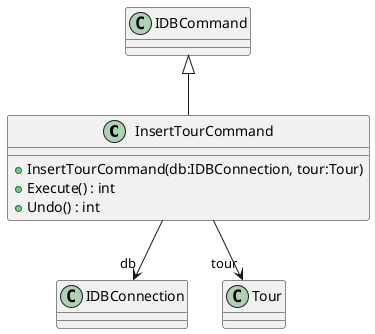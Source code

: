 @startuml
class InsertTourCommand {
    + InsertTourCommand(db:IDBConnection, tour:Tour)
    + Execute() : int
    + Undo() : int
}
IDBCommand <|-- InsertTourCommand
InsertTourCommand --> "db" IDBConnection
InsertTourCommand --> "tour" Tour
@enduml
